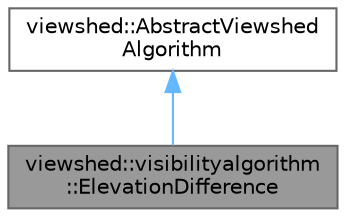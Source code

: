 digraph "viewshed::visibilityalgorithm::ElevationDifference"
{
 // LATEX_PDF_SIZE
  bgcolor="transparent";
  edge [fontname=Helvetica,fontsize=10,labelfontname=Helvetica,labelfontsize=10];
  node [fontname=Helvetica,fontsize=10,shape=box,height=0.2,width=0.4];
  Node1 [id="Node000001",label="viewshed::visibilityalgorithm\l::ElevationDifference",height=0.2,width=0.4,color="gray40", fillcolor="grey60", style="filled", fontcolor="black",tooltip=" "];
  Node2 -> Node1 [id="edge1_Node000001_Node000002",dir="back",color="steelblue1",style="solid",tooltip=" "];
  Node2 [id="Node000002",label="viewshed::AbstractViewshed\lAlgorithm",height=0.2,width=0.4,color="gray40", fillcolor="white", style="filled",URL="$classviewshed_1_1AbstractViewshedAlgorithm.html",tooltip="Base class for all Viewshed Algorithms."];
}
